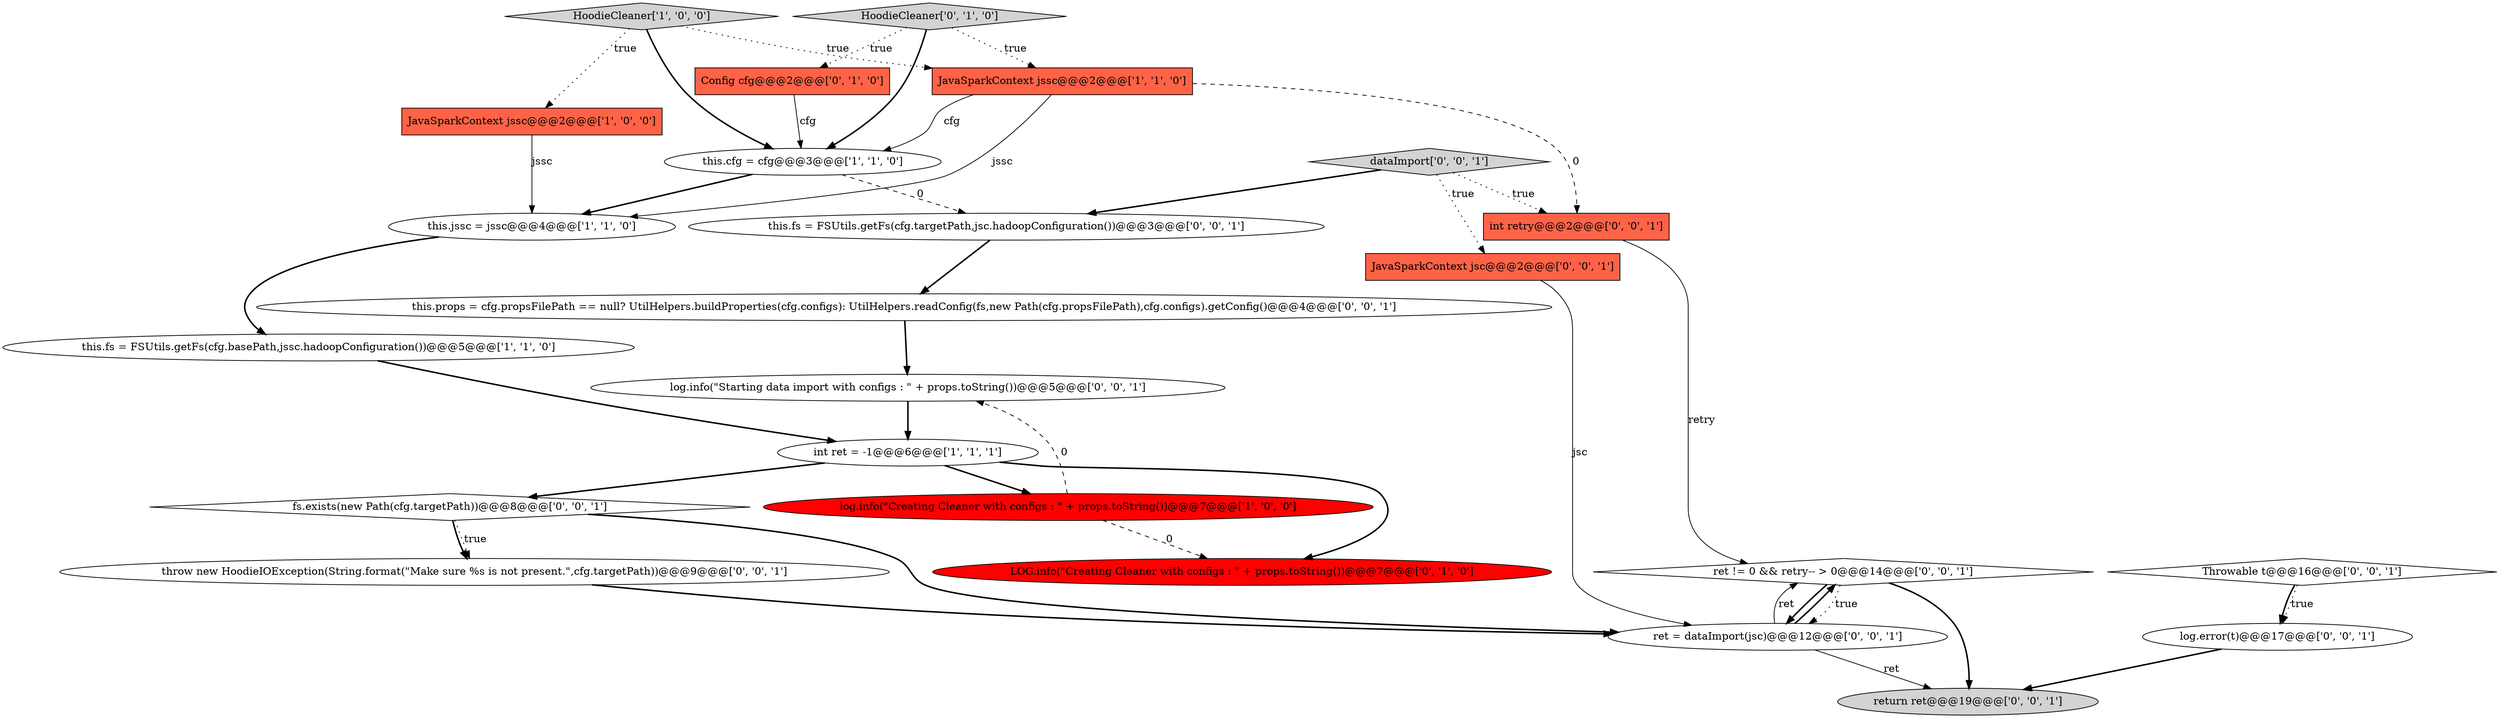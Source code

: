 digraph {
21 [style = filled, label = "dataImport['0', '0', '1']", fillcolor = lightgray, shape = diamond image = "AAA0AAABBB3BBB"];
3 [style = filled, label = "HoodieCleaner['1', '0', '0']", fillcolor = lightgray, shape = diamond image = "AAA0AAABBB1BBB"];
19 [style = filled, label = "int retry@@@2@@@['0', '0', '1']", fillcolor = tomato, shape = box image = "AAA0AAABBB3BBB"];
22 [style = filled, label = "this.props = cfg.propsFilePath == null? UtilHelpers.buildProperties(cfg.configs): UtilHelpers.readConfig(fs,new Path(cfg.propsFilePath),cfg.configs).getConfig()@@@4@@@['0', '0', '1']", fillcolor = white, shape = ellipse image = "AAA0AAABBB3BBB"];
7 [style = filled, label = "this.fs = FSUtils.getFs(cfg.basePath,jssc.hadoopConfiguration())@@@5@@@['1', '1', '0']", fillcolor = white, shape = ellipse image = "AAA0AAABBB1BBB"];
2 [style = filled, label = "log.info(\"Creating Cleaner with configs : \" + props.toString())@@@7@@@['1', '0', '0']", fillcolor = red, shape = ellipse image = "AAA1AAABBB1BBB"];
10 [style = filled, label = "LOG.info(\"Creating Cleaner with configs : \" + props.toString())@@@7@@@['0', '1', '0']", fillcolor = red, shape = ellipse image = "AAA1AAABBB2BBB"];
11 [style = filled, label = "this.fs = FSUtils.getFs(cfg.targetPath,jsc.hadoopConfiguration())@@@3@@@['0', '0', '1']", fillcolor = white, shape = ellipse image = "AAA0AAABBB3BBB"];
8 [style = filled, label = "Config cfg@@@2@@@['0', '1', '0']", fillcolor = tomato, shape = box image = "AAA0AAABBB2BBB"];
0 [style = filled, label = "JavaSparkContext jssc@@@2@@@['1', '0', '0']", fillcolor = tomato, shape = box image = "AAA0AAABBB1BBB"];
17 [style = filled, label = "fs.exists(new Path(cfg.targetPath))@@@8@@@['0', '0', '1']", fillcolor = white, shape = diamond image = "AAA0AAABBB3BBB"];
1 [style = filled, label = "JavaSparkContext jssc@@@2@@@['1', '1', '0']", fillcolor = tomato, shape = box image = "AAA0AAABBB1BBB"];
9 [style = filled, label = "HoodieCleaner['0', '1', '0']", fillcolor = lightgray, shape = diamond image = "AAA0AAABBB2BBB"];
6 [style = filled, label = "int ret = -1@@@6@@@['1', '1', '1']", fillcolor = white, shape = ellipse image = "AAA0AAABBB1BBB"];
14 [style = filled, label = "log.info(\"Starting data import with configs : \" + props.toString())@@@5@@@['0', '0', '1']", fillcolor = white, shape = ellipse image = "AAA0AAABBB3BBB"];
15 [style = filled, label = "throw new HoodieIOException(String.format(\"Make sure %s is not present.\",cfg.targetPath))@@@9@@@['0', '0', '1']", fillcolor = white, shape = ellipse image = "AAA0AAABBB3BBB"];
5 [style = filled, label = "this.jssc = jssc@@@4@@@['1', '1', '0']", fillcolor = white, shape = ellipse image = "AAA0AAABBB1BBB"];
4 [style = filled, label = "this.cfg = cfg@@@3@@@['1', '1', '0']", fillcolor = white, shape = ellipse image = "AAA0AAABBB1BBB"];
18 [style = filled, label = "Throwable t@@@16@@@['0', '0', '1']", fillcolor = white, shape = diamond image = "AAA0AAABBB3BBB"];
16 [style = filled, label = "JavaSparkContext jsc@@@2@@@['0', '0', '1']", fillcolor = tomato, shape = box image = "AAA0AAABBB3BBB"];
13 [style = filled, label = "log.error(t)@@@17@@@['0', '0', '1']", fillcolor = white, shape = ellipse image = "AAA0AAABBB3BBB"];
20 [style = filled, label = "ret != 0 && retry-- > 0@@@14@@@['0', '0', '1']", fillcolor = white, shape = diamond image = "AAA0AAABBB3BBB"];
12 [style = filled, label = "return ret@@@19@@@['0', '0', '1']", fillcolor = lightgray, shape = ellipse image = "AAA0AAABBB3BBB"];
23 [style = filled, label = "ret = dataImport(jsc)@@@12@@@['0', '0', '1']", fillcolor = white, shape = ellipse image = "AAA0AAABBB3BBB"];
6->17 [style = bold, label=""];
15->23 [style = bold, label=""];
23->20 [style = bold, label=""];
23->20 [style = solid, label="ret"];
9->4 [style = bold, label=""];
1->19 [style = dashed, label="0"];
0->5 [style = solid, label="jssc"];
8->4 [style = solid, label="cfg"];
23->12 [style = solid, label="ret"];
3->4 [style = bold, label=""];
17->23 [style = bold, label=""];
2->10 [style = dashed, label="0"];
6->2 [style = bold, label=""];
9->8 [style = dotted, label="true"];
13->12 [style = bold, label=""];
17->15 [style = dotted, label="true"];
20->23 [style = bold, label=""];
2->14 [style = dashed, label="0"];
19->20 [style = solid, label="retry"];
21->11 [style = bold, label=""];
6->10 [style = bold, label=""];
21->19 [style = dotted, label="true"];
7->6 [style = bold, label=""];
20->12 [style = bold, label=""];
20->23 [style = dotted, label="true"];
17->15 [style = bold, label=""];
18->13 [style = bold, label=""];
11->22 [style = bold, label=""];
3->0 [style = dotted, label="true"];
9->1 [style = dotted, label="true"];
1->5 [style = solid, label="jssc"];
5->7 [style = bold, label=""];
1->4 [style = solid, label="cfg"];
21->16 [style = dotted, label="true"];
4->11 [style = dashed, label="0"];
22->14 [style = bold, label=""];
4->5 [style = bold, label=""];
3->1 [style = dotted, label="true"];
14->6 [style = bold, label=""];
18->13 [style = dotted, label="true"];
16->23 [style = solid, label="jsc"];
}
